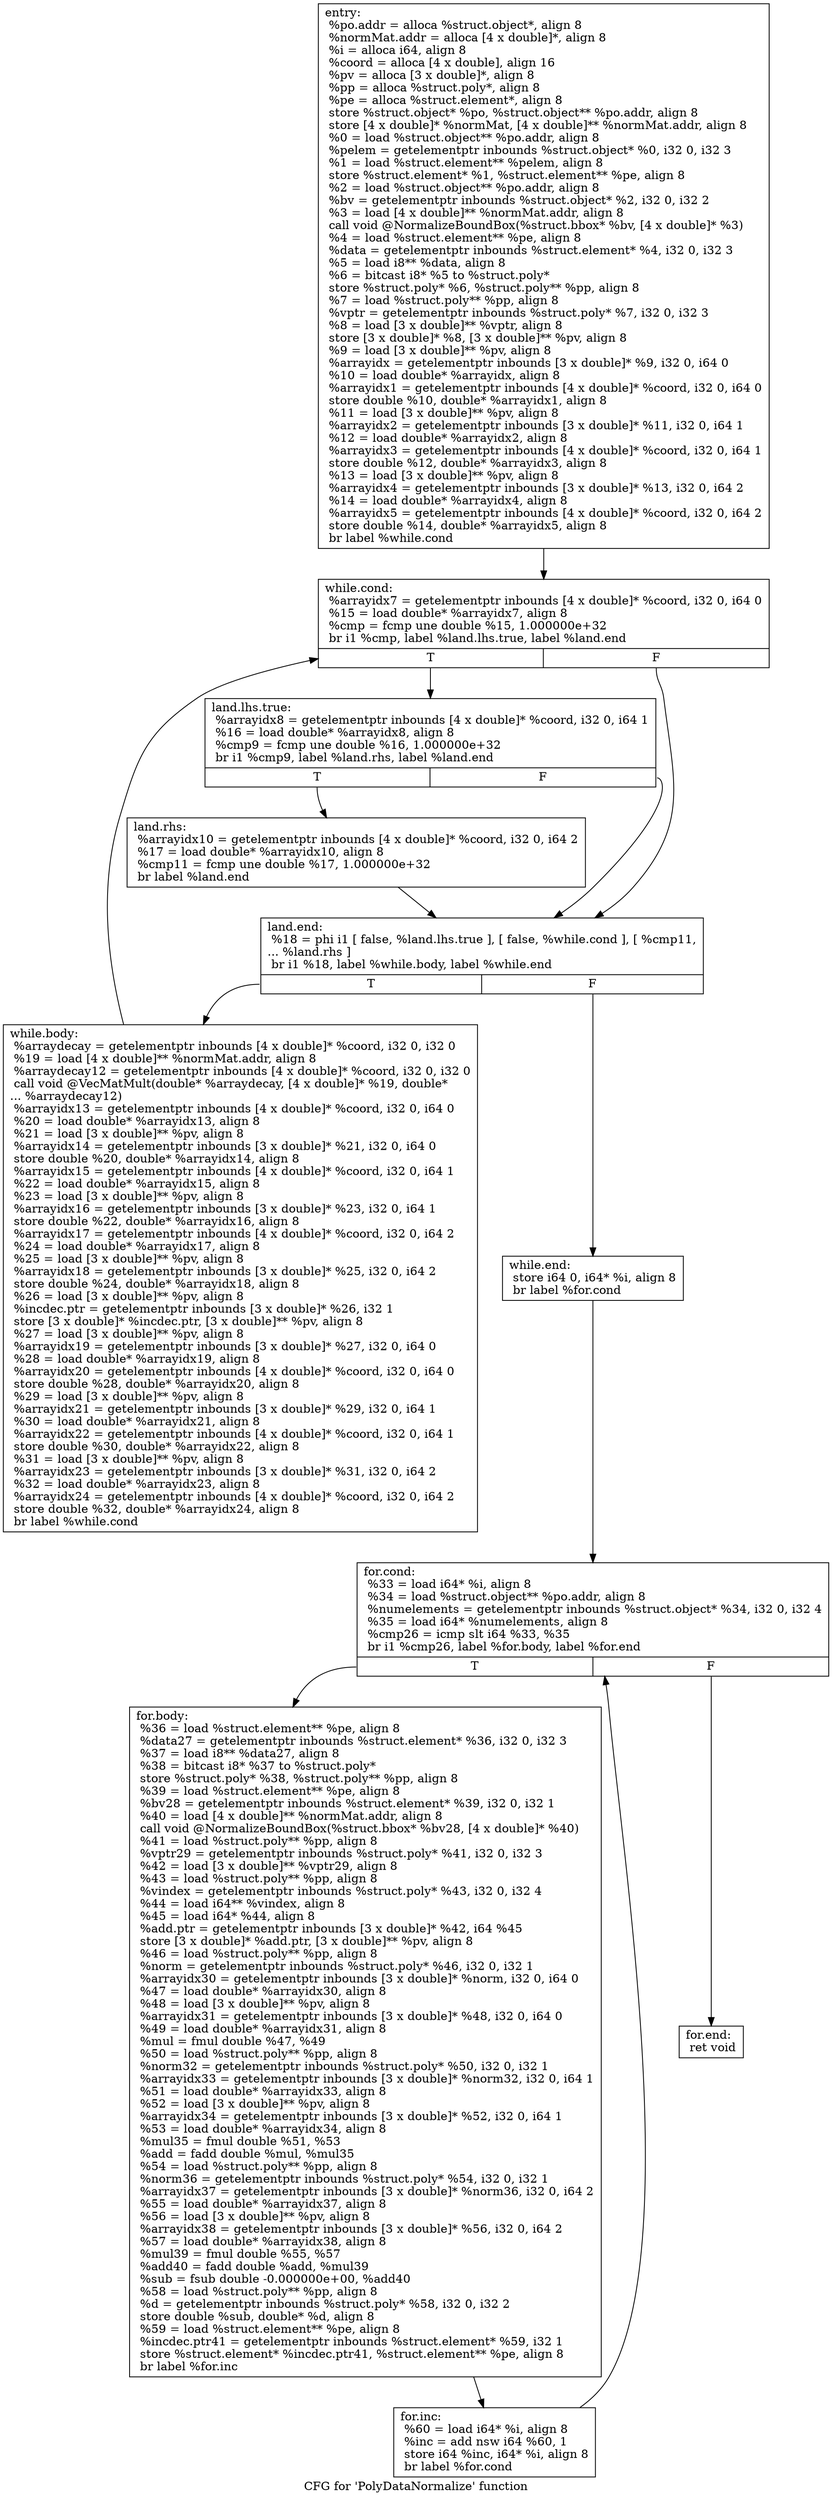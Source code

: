 digraph "CFG for 'PolyDataNormalize' function" {
	label="CFG for 'PolyDataNormalize' function";

	Node0x5ef2170 [shape=record,label="{entry:\l  %po.addr = alloca %struct.object*, align 8\l  %normMat.addr = alloca [4 x double]*, align 8\l  %i = alloca i64, align 8\l  %coord = alloca [4 x double], align 16\l  %pv = alloca [3 x double]*, align 8\l  %pp = alloca %struct.poly*, align 8\l  %pe = alloca %struct.element*, align 8\l  store %struct.object* %po, %struct.object** %po.addr, align 8\l  store [4 x double]* %normMat, [4 x double]** %normMat.addr, align 8\l  %0 = load %struct.object** %po.addr, align 8\l  %pelem = getelementptr inbounds %struct.object* %0, i32 0, i32 3\l  %1 = load %struct.element** %pelem, align 8\l  store %struct.element* %1, %struct.element** %pe, align 8\l  %2 = load %struct.object** %po.addr, align 8\l  %bv = getelementptr inbounds %struct.object* %2, i32 0, i32 2\l  %3 = load [4 x double]** %normMat.addr, align 8\l  call void @NormalizeBoundBox(%struct.bbox* %bv, [4 x double]* %3)\l  %4 = load %struct.element** %pe, align 8\l  %data = getelementptr inbounds %struct.element* %4, i32 0, i32 3\l  %5 = load i8** %data, align 8\l  %6 = bitcast i8* %5 to %struct.poly*\l  store %struct.poly* %6, %struct.poly** %pp, align 8\l  %7 = load %struct.poly** %pp, align 8\l  %vptr = getelementptr inbounds %struct.poly* %7, i32 0, i32 3\l  %8 = load [3 x double]** %vptr, align 8\l  store [3 x double]* %8, [3 x double]** %pv, align 8\l  %9 = load [3 x double]** %pv, align 8\l  %arrayidx = getelementptr inbounds [3 x double]* %9, i32 0, i64 0\l  %10 = load double* %arrayidx, align 8\l  %arrayidx1 = getelementptr inbounds [4 x double]* %coord, i32 0, i64 0\l  store double %10, double* %arrayidx1, align 8\l  %11 = load [3 x double]** %pv, align 8\l  %arrayidx2 = getelementptr inbounds [3 x double]* %11, i32 0, i64 1\l  %12 = load double* %arrayidx2, align 8\l  %arrayidx3 = getelementptr inbounds [4 x double]* %coord, i32 0, i64 1\l  store double %12, double* %arrayidx3, align 8\l  %13 = load [3 x double]** %pv, align 8\l  %arrayidx4 = getelementptr inbounds [3 x double]* %13, i32 0, i64 2\l  %14 = load double* %arrayidx4, align 8\l  %arrayidx5 = getelementptr inbounds [4 x double]* %coord, i32 0, i64 2\l  store double %14, double* %arrayidx5, align 8\l  br label %while.cond\l}"];
	Node0x5ef2170 -> Node0x5ef21c0;
	Node0x5ef21c0 [shape=record,label="{while.cond:                                       \l  %arrayidx7 = getelementptr inbounds [4 x double]* %coord, i32 0, i64 0\l  %15 = load double* %arrayidx7, align 8\l  %cmp = fcmp une double %15, 1.000000e+32\l  br i1 %cmp, label %land.lhs.true, label %land.end\l|{<s0>T|<s1>F}}"];
	Node0x5ef21c0:s0 -> Node0x5ef2210;
	Node0x5ef21c0:s1 -> Node0x5ef22b0;
	Node0x5ef2210 [shape=record,label="{land.lhs.true:                                    \l  %arrayidx8 = getelementptr inbounds [4 x double]* %coord, i32 0, i64 1\l  %16 = load double* %arrayidx8, align 8\l  %cmp9 = fcmp une double %16, 1.000000e+32\l  br i1 %cmp9, label %land.rhs, label %land.end\l|{<s0>T|<s1>F}}"];
	Node0x5ef2210:s0 -> Node0x5ef2260;
	Node0x5ef2210:s1 -> Node0x5ef22b0;
	Node0x5ef2260 [shape=record,label="{land.rhs:                                         \l  %arrayidx10 = getelementptr inbounds [4 x double]* %coord, i32 0, i64 2\l  %17 = load double* %arrayidx10, align 8\l  %cmp11 = fcmp une double %17, 1.000000e+32\l  br label %land.end\l}"];
	Node0x5ef2260 -> Node0x5ef22b0;
	Node0x5ef22b0 [shape=record,label="{land.end:                                         \l  %18 = phi i1 [ false, %land.lhs.true ], [ false, %while.cond ], [ %cmp11,\l... %land.rhs ]\l  br i1 %18, label %while.body, label %while.end\l|{<s0>T|<s1>F}}"];
	Node0x5ef22b0:s0 -> Node0x5ef2300;
	Node0x5ef22b0:s1 -> Node0x5ef2350;
	Node0x5ef2300 [shape=record,label="{while.body:                                       \l  %arraydecay = getelementptr inbounds [4 x double]* %coord, i32 0, i32 0\l  %19 = load [4 x double]** %normMat.addr, align 8\l  %arraydecay12 = getelementptr inbounds [4 x double]* %coord, i32 0, i32 0\l  call void @VecMatMult(double* %arraydecay, [4 x double]* %19, double*\l... %arraydecay12)\l  %arrayidx13 = getelementptr inbounds [4 x double]* %coord, i32 0, i64 0\l  %20 = load double* %arrayidx13, align 8\l  %21 = load [3 x double]** %pv, align 8\l  %arrayidx14 = getelementptr inbounds [3 x double]* %21, i32 0, i64 0\l  store double %20, double* %arrayidx14, align 8\l  %arrayidx15 = getelementptr inbounds [4 x double]* %coord, i32 0, i64 1\l  %22 = load double* %arrayidx15, align 8\l  %23 = load [3 x double]** %pv, align 8\l  %arrayidx16 = getelementptr inbounds [3 x double]* %23, i32 0, i64 1\l  store double %22, double* %arrayidx16, align 8\l  %arrayidx17 = getelementptr inbounds [4 x double]* %coord, i32 0, i64 2\l  %24 = load double* %arrayidx17, align 8\l  %25 = load [3 x double]** %pv, align 8\l  %arrayidx18 = getelementptr inbounds [3 x double]* %25, i32 0, i64 2\l  store double %24, double* %arrayidx18, align 8\l  %26 = load [3 x double]** %pv, align 8\l  %incdec.ptr = getelementptr inbounds [3 x double]* %26, i32 1\l  store [3 x double]* %incdec.ptr, [3 x double]** %pv, align 8\l  %27 = load [3 x double]** %pv, align 8\l  %arrayidx19 = getelementptr inbounds [3 x double]* %27, i32 0, i64 0\l  %28 = load double* %arrayidx19, align 8\l  %arrayidx20 = getelementptr inbounds [4 x double]* %coord, i32 0, i64 0\l  store double %28, double* %arrayidx20, align 8\l  %29 = load [3 x double]** %pv, align 8\l  %arrayidx21 = getelementptr inbounds [3 x double]* %29, i32 0, i64 1\l  %30 = load double* %arrayidx21, align 8\l  %arrayidx22 = getelementptr inbounds [4 x double]* %coord, i32 0, i64 1\l  store double %30, double* %arrayidx22, align 8\l  %31 = load [3 x double]** %pv, align 8\l  %arrayidx23 = getelementptr inbounds [3 x double]* %31, i32 0, i64 2\l  %32 = load double* %arrayidx23, align 8\l  %arrayidx24 = getelementptr inbounds [4 x double]* %coord, i32 0, i64 2\l  store double %32, double* %arrayidx24, align 8\l  br label %while.cond\l}"];
	Node0x5ef2300 -> Node0x5ef21c0;
	Node0x5ef2350 [shape=record,label="{while.end:                                        \l  store i64 0, i64* %i, align 8\l  br label %for.cond\l}"];
	Node0x5ef2350 -> Node0x5ef23a0;
	Node0x5ef23a0 [shape=record,label="{for.cond:                                         \l  %33 = load i64* %i, align 8\l  %34 = load %struct.object** %po.addr, align 8\l  %numelements = getelementptr inbounds %struct.object* %34, i32 0, i32 4\l  %35 = load i64* %numelements, align 8\l  %cmp26 = icmp slt i64 %33, %35\l  br i1 %cmp26, label %for.body, label %for.end\l|{<s0>T|<s1>F}}"];
	Node0x5ef23a0:s0 -> Node0x5ef23f0;
	Node0x5ef23a0:s1 -> Node0x5ef2490;
	Node0x5ef23f0 [shape=record,label="{for.body:                                         \l  %36 = load %struct.element** %pe, align 8\l  %data27 = getelementptr inbounds %struct.element* %36, i32 0, i32 3\l  %37 = load i8** %data27, align 8\l  %38 = bitcast i8* %37 to %struct.poly*\l  store %struct.poly* %38, %struct.poly** %pp, align 8\l  %39 = load %struct.element** %pe, align 8\l  %bv28 = getelementptr inbounds %struct.element* %39, i32 0, i32 1\l  %40 = load [4 x double]** %normMat.addr, align 8\l  call void @NormalizeBoundBox(%struct.bbox* %bv28, [4 x double]* %40)\l  %41 = load %struct.poly** %pp, align 8\l  %vptr29 = getelementptr inbounds %struct.poly* %41, i32 0, i32 3\l  %42 = load [3 x double]** %vptr29, align 8\l  %43 = load %struct.poly** %pp, align 8\l  %vindex = getelementptr inbounds %struct.poly* %43, i32 0, i32 4\l  %44 = load i64** %vindex, align 8\l  %45 = load i64* %44, align 8\l  %add.ptr = getelementptr inbounds [3 x double]* %42, i64 %45\l  store [3 x double]* %add.ptr, [3 x double]** %pv, align 8\l  %46 = load %struct.poly** %pp, align 8\l  %norm = getelementptr inbounds %struct.poly* %46, i32 0, i32 1\l  %arrayidx30 = getelementptr inbounds [3 x double]* %norm, i32 0, i64 0\l  %47 = load double* %arrayidx30, align 8\l  %48 = load [3 x double]** %pv, align 8\l  %arrayidx31 = getelementptr inbounds [3 x double]* %48, i32 0, i64 0\l  %49 = load double* %arrayidx31, align 8\l  %mul = fmul double %47, %49\l  %50 = load %struct.poly** %pp, align 8\l  %norm32 = getelementptr inbounds %struct.poly* %50, i32 0, i32 1\l  %arrayidx33 = getelementptr inbounds [3 x double]* %norm32, i32 0, i64 1\l  %51 = load double* %arrayidx33, align 8\l  %52 = load [3 x double]** %pv, align 8\l  %arrayidx34 = getelementptr inbounds [3 x double]* %52, i32 0, i64 1\l  %53 = load double* %arrayidx34, align 8\l  %mul35 = fmul double %51, %53\l  %add = fadd double %mul, %mul35\l  %54 = load %struct.poly** %pp, align 8\l  %norm36 = getelementptr inbounds %struct.poly* %54, i32 0, i32 1\l  %arrayidx37 = getelementptr inbounds [3 x double]* %norm36, i32 0, i64 2\l  %55 = load double* %arrayidx37, align 8\l  %56 = load [3 x double]** %pv, align 8\l  %arrayidx38 = getelementptr inbounds [3 x double]* %56, i32 0, i64 2\l  %57 = load double* %arrayidx38, align 8\l  %mul39 = fmul double %55, %57\l  %add40 = fadd double %add, %mul39\l  %sub = fsub double -0.000000e+00, %add40\l  %58 = load %struct.poly** %pp, align 8\l  %d = getelementptr inbounds %struct.poly* %58, i32 0, i32 2\l  store double %sub, double* %d, align 8\l  %59 = load %struct.element** %pe, align 8\l  %incdec.ptr41 = getelementptr inbounds %struct.element* %59, i32 1\l  store %struct.element* %incdec.ptr41, %struct.element** %pe, align 8\l  br label %for.inc\l}"];
	Node0x5ef23f0 -> Node0x5ef2440;
	Node0x5ef2440 [shape=record,label="{for.inc:                                          \l  %60 = load i64* %i, align 8\l  %inc = add nsw i64 %60, 1\l  store i64 %inc, i64* %i, align 8\l  br label %for.cond\l}"];
	Node0x5ef2440 -> Node0x5ef23a0;
	Node0x5ef2490 [shape=record,label="{for.end:                                          \l  ret void\l}"];
}
